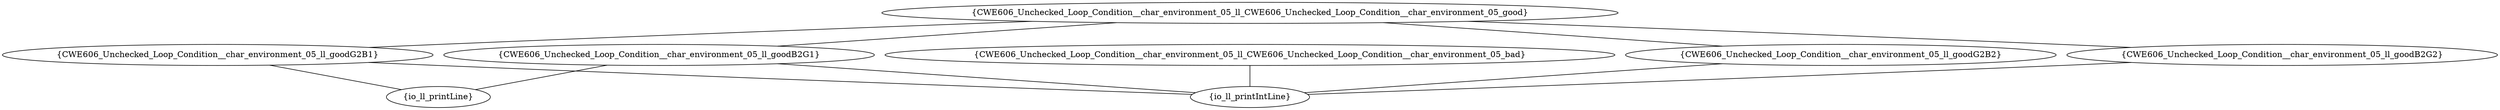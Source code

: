 graph "cg graph" {
CWE606_Unchecked_Loop_Condition__char_environment_05_ll_goodG2B1 [label="{CWE606_Unchecked_Loop_Condition__char_environment_05_ll_goodG2B1}"];
io_ll_printLine [label="{io_ll_printLine}"];
io_ll_printIntLine [label="{io_ll_printIntLine}"];
CWE606_Unchecked_Loop_Condition__char_environment_05_ll_CWE606_Unchecked_Loop_Condition__char_environment_05_good [label="{CWE606_Unchecked_Loop_Condition__char_environment_05_ll_CWE606_Unchecked_Loop_Condition__char_environment_05_good}"];
CWE606_Unchecked_Loop_Condition__char_environment_05_ll_goodB2G1 [label="{CWE606_Unchecked_Loop_Condition__char_environment_05_ll_goodB2G1}"];
CWE606_Unchecked_Loop_Condition__char_environment_05_ll_goodB2G2 [label="{CWE606_Unchecked_Loop_Condition__char_environment_05_ll_goodB2G2}"];
CWE606_Unchecked_Loop_Condition__char_environment_05_ll_goodG2B2 [label="{CWE606_Unchecked_Loop_Condition__char_environment_05_ll_goodG2B2}"];
CWE606_Unchecked_Loop_Condition__char_environment_05_ll_CWE606_Unchecked_Loop_Condition__char_environment_05_bad [label="{CWE606_Unchecked_Loop_Condition__char_environment_05_ll_CWE606_Unchecked_Loop_Condition__char_environment_05_bad}"];
CWE606_Unchecked_Loop_Condition__char_environment_05_ll_goodG2B1 -- io_ll_printLine;
CWE606_Unchecked_Loop_Condition__char_environment_05_ll_goodG2B1 -- io_ll_printIntLine;
CWE606_Unchecked_Loop_Condition__char_environment_05_ll_CWE606_Unchecked_Loop_Condition__char_environment_05_good -- CWE606_Unchecked_Loop_Condition__char_environment_05_ll_goodB2G1;
CWE606_Unchecked_Loop_Condition__char_environment_05_ll_CWE606_Unchecked_Loop_Condition__char_environment_05_good -- CWE606_Unchecked_Loop_Condition__char_environment_05_ll_goodB2G2;
CWE606_Unchecked_Loop_Condition__char_environment_05_ll_CWE606_Unchecked_Loop_Condition__char_environment_05_good -- CWE606_Unchecked_Loop_Condition__char_environment_05_ll_goodG2B1;
CWE606_Unchecked_Loop_Condition__char_environment_05_ll_CWE606_Unchecked_Loop_Condition__char_environment_05_good -- CWE606_Unchecked_Loop_Condition__char_environment_05_ll_goodG2B2;
CWE606_Unchecked_Loop_Condition__char_environment_05_ll_CWE606_Unchecked_Loop_Condition__char_environment_05_bad -- io_ll_printIntLine;
CWE606_Unchecked_Loop_Condition__char_environment_05_ll_goodB2G2 -- io_ll_printIntLine;
CWE606_Unchecked_Loop_Condition__char_environment_05_ll_goodB2G1 -- io_ll_printLine;
CWE606_Unchecked_Loop_Condition__char_environment_05_ll_goodB2G1 -- io_ll_printIntLine;
CWE606_Unchecked_Loop_Condition__char_environment_05_ll_goodG2B2 -- io_ll_printIntLine;
}
